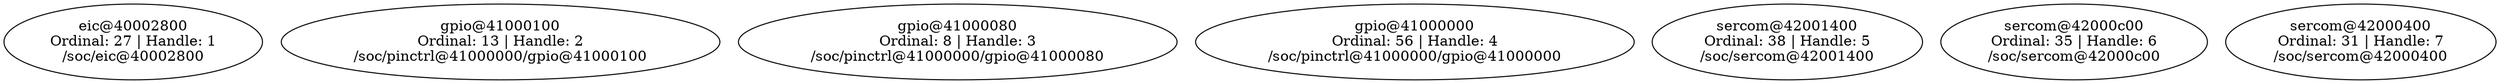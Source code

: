 // /home/server/zephyr-semihost/build/zephyr/zephyr_pre0.elf
digraph "Device dependency graph" {
	27 [label="eic@40002800\nOrdinal: 27 | Handle: 1\n/soc/eic@40002800"]
	13 [label="gpio@41000100\nOrdinal: 13 | Handle: 2\n/soc/pinctrl@41000000/gpio@41000100"]
	8 [label="gpio@41000080\nOrdinal: 8 | Handle: 3\n/soc/pinctrl@41000000/gpio@41000080"]
	56 [label="gpio@41000000\nOrdinal: 56 | Handle: 4\n/soc/pinctrl@41000000/gpio@41000000"]
	38 [label="sercom@42001400\nOrdinal: 38 | Handle: 5\n/soc/sercom@42001400"]
	35 [label="sercom@42000c00\nOrdinal: 35 | Handle: 6\n/soc/sercom@42000c00"]
	31 [label="sercom@42000400\nOrdinal: 31 | Handle: 7\n/soc/sercom@42000400"]
}
